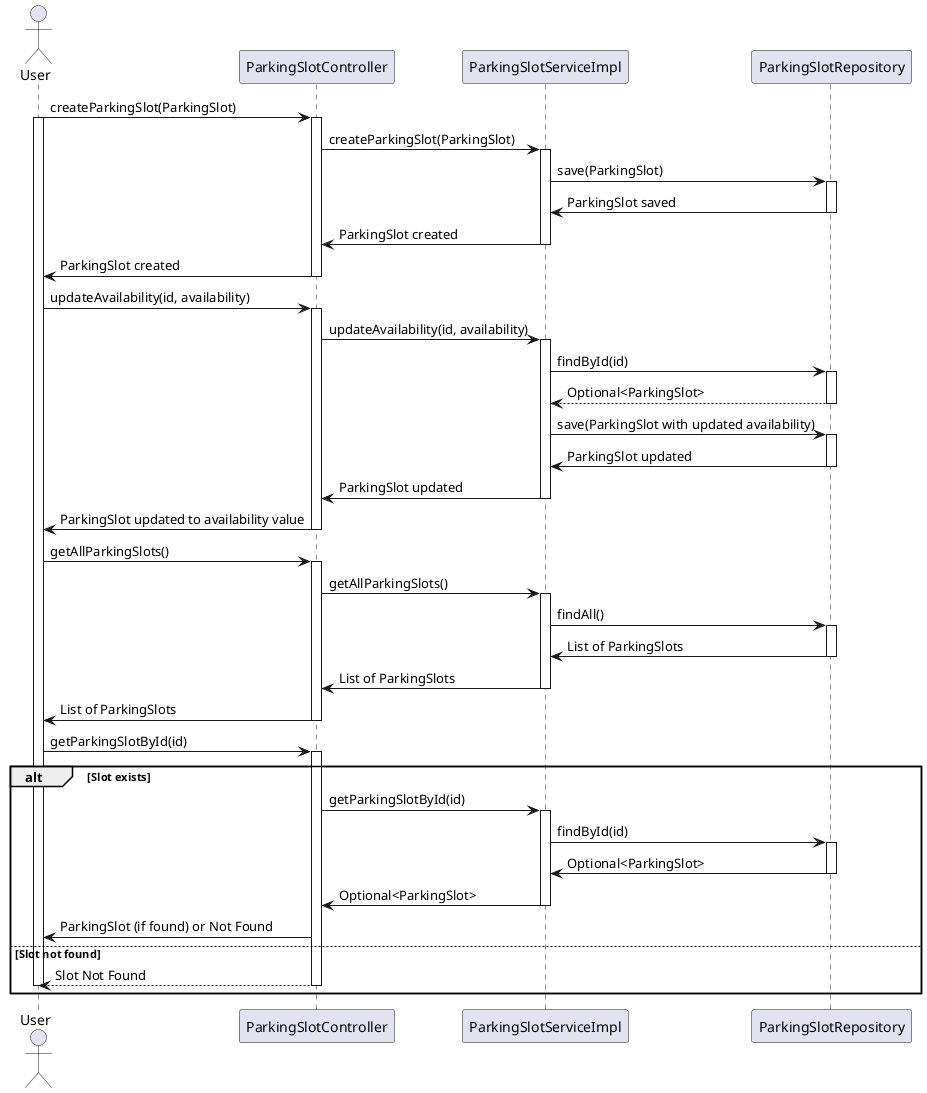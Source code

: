 @startuml
actor User
participant ParkingSlotController
participant ParkingSlotServiceImpl
participant ParkingSlotRepository

User -> ParkingSlotController: createParkingSlot(ParkingSlot)
activate User
activate ParkingSlotController
ParkingSlotController -> ParkingSlotServiceImpl: createParkingSlot(ParkingSlot)
activate ParkingSlotServiceImpl
ParkingSlotServiceImpl -> ParkingSlotRepository: save(ParkingSlot)
activate ParkingSlotRepository
ParkingSlotRepository -> ParkingSlotServiceImpl: ParkingSlot saved
deactivate ParkingSlotRepository
ParkingSlotServiceImpl -> ParkingSlotController: ParkingSlot created
deactivate ParkingSlotServiceImpl
ParkingSlotController -> User: ParkingSlot created
deactivate ParkingSlotController

User -> ParkingSlotController: updateAvailability(id, availability)
activate ParkingSlotController
ParkingSlotController -> ParkingSlotServiceImpl: updateAvailability(id, availability)
activate ParkingSlotServiceImpl
ParkingSlotServiceImpl -> ParkingSlotRepository: findById(id)
activate ParkingSlotRepository
ParkingSlotRepository --> ParkingSlotServiceImpl: Optional<ParkingSlot>
deactivate ParkingSlotRepository
ParkingSlotServiceImpl -> ParkingSlotRepository: save(ParkingSlot with updated availability)
activate ParkingSlotRepository
ParkingSlotRepository -> ParkingSlotServiceImpl: ParkingSlot updated
deactivate ParkingSlotRepository
ParkingSlotServiceImpl -> ParkingSlotController: ParkingSlot updated
deactivate ParkingSlotServiceImpl
ParkingSlotController -> User: ParkingSlot updated to availability value
deactivate ParkingSlotController

User -> ParkingSlotController: getAllParkingSlots()
activate ParkingSlotController
ParkingSlotController -> ParkingSlotServiceImpl: getAllParkingSlots()
activate ParkingSlotServiceImpl
ParkingSlotServiceImpl -> ParkingSlotRepository: findAll()
activate ParkingSlotRepository
ParkingSlotRepository -> ParkingSlotServiceImpl: List of ParkingSlots
deactivate ParkingSlotRepository
ParkingSlotServiceImpl -> ParkingSlotController: List of ParkingSlots
deactivate ParkingSlotServiceImpl
ParkingSlotController -> User: List of ParkingSlots
deactivate ParkingSlotController

User -> ParkingSlotController: getParkingSlotById(id)
activate ParkingSlotController
alt Slot exists
ParkingSlotController -> ParkingSlotServiceImpl: getParkingSlotById(id)
activate ParkingSlotServiceImpl
ParkingSlotServiceImpl -> ParkingSlotRepository: findById(id)
activate ParkingSlotRepository
ParkingSlotRepository -> ParkingSlotServiceImpl: Optional<ParkingSlot>
deactivate ParkingSlotRepository
ParkingSlotServiceImpl -> ParkingSlotController: Optional<ParkingSlot>
deactivate ParkingSlotServiceImpl
ParkingSlotController -> User: ParkingSlot (if found) or Not Found
else Slot not found
ParkingSlotController --> User: Slot Not Found
deactivate ParkingSlotController
deactivate User
end
@enduml
